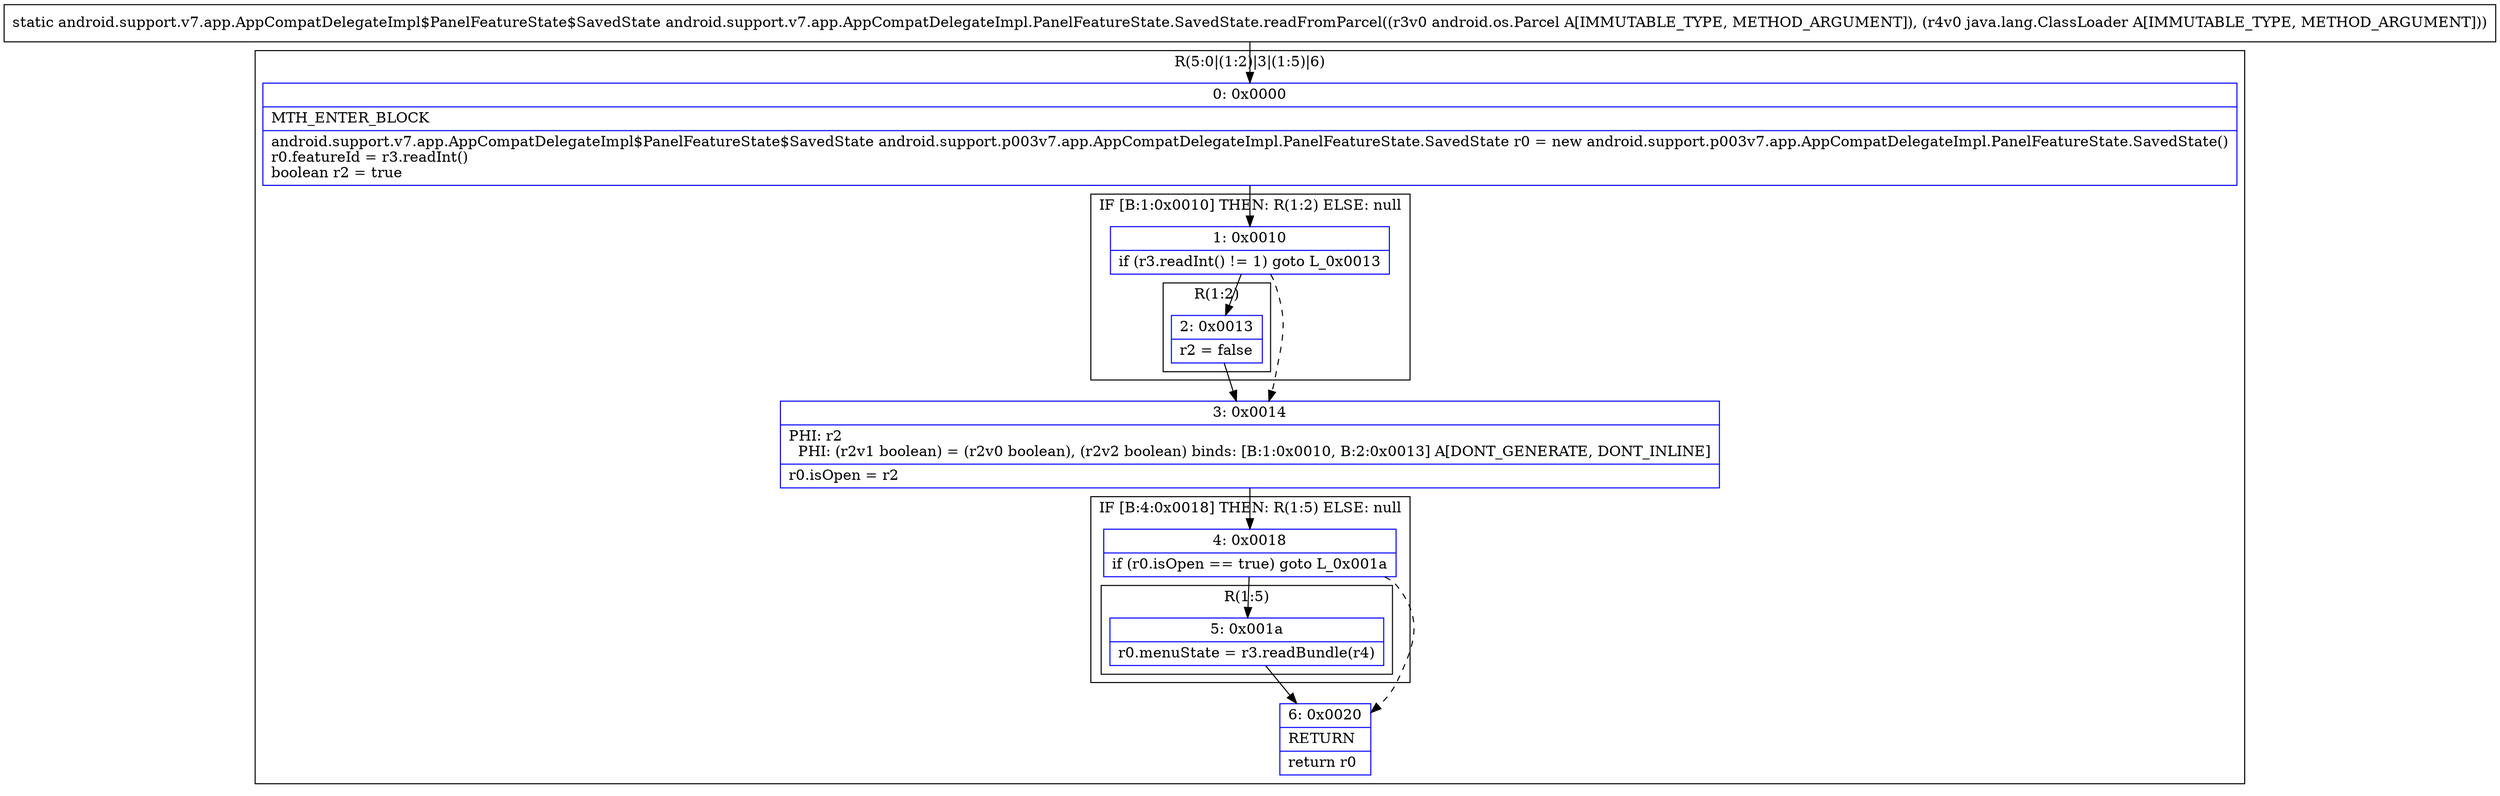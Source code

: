 digraph "CFG forandroid.support.v7.app.AppCompatDelegateImpl.PanelFeatureState.SavedState.readFromParcel(Landroid\/os\/Parcel;Ljava\/lang\/ClassLoader;)Landroid\/support\/v7\/app\/AppCompatDelegateImpl$PanelFeatureState$SavedState;" {
subgraph cluster_Region_20665306 {
label = "R(5:0|(1:2)|3|(1:5)|6)";
node [shape=record,color=blue];
Node_0 [shape=record,label="{0\:\ 0x0000|MTH_ENTER_BLOCK\l|android.support.v7.app.AppCompatDelegateImpl$PanelFeatureState$SavedState android.support.p003v7.app.AppCompatDelegateImpl.PanelFeatureState.SavedState r0 = new android.support.p003v7.app.AppCompatDelegateImpl.PanelFeatureState.SavedState()\lr0.featureId = r3.readInt()\lboolean r2 = true\l}"];
subgraph cluster_IfRegion_208713365 {
label = "IF [B:1:0x0010] THEN: R(1:2) ELSE: null";
node [shape=record,color=blue];
Node_1 [shape=record,label="{1\:\ 0x0010|if (r3.readInt() != 1) goto L_0x0013\l}"];
subgraph cluster_Region_836431792 {
label = "R(1:2)";
node [shape=record,color=blue];
Node_2 [shape=record,label="{2\:\ 0x0013|r2 = false\l}"];
}
}
Node_3 [shape=record,label="{3\:\ 0x0014|PHI: r2 \l  PHI: (r2v1 boolean) = (r2v0 boolean), (r2v2 boolean) binds: [B:1:0x0010, B:2:0x0013] A[DONT_GENERATE, DONT_INLINE]\l|r0.isOpen = r2\l}"];
subgraph cluster_IfRegion_1627633723 {
label = "IF [B:4:0x0018] THEN: R(1:5) ELSE: null";
node [shape=record,color=blue];
Node_4 [shape=record,label="{4\:\ 0x0018|if (r0.isOpen == true) goto L_0x001a\l}"];
subgraph cluster_Region_236434292 {
label = "R(1:5)";
node [shape=record,color=blue];
Node_5 [shape=record,label="{5\:\ 0x001a|r0.menuState = r3.readBundle(r4)\l}"];
}
}
Node_6 [shape=record,label="{6\:\ 0x0020|RETURN\l|return r0\l}"];
}
MethodNode[shape=record,label="{static android.support.v7.app.AppCompatDelegateImpl$PanelFeatureState$SavedState android.support.v7.app.AppCompatDelegateImpl.PanelFeatureState.SavedState.readFromParcel((r3v0 android.os.Parcel A[IMMUTABLE_TYPE, METHOD_ARGUMENT]), (r4v0 java.lang.ClassLoader A[IMMUTABLE_TYPE, METHOD_ARGUMENT])) }"];
MethodNode -> Node_0;
Node_0 -> Node_1;
Node_1 -> Node_2;
Node_1 -> Node_3[style=dashed];
Node_2 -> Node_3;
Node_3 -> Node_4;
Node_4 -> Node_5;
Node_4 -> Node_6[style=dashed];
Node_5 -> Node_6;
}

